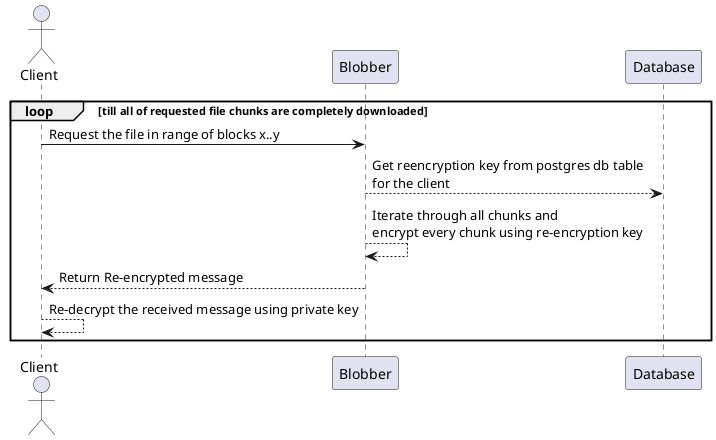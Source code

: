 @startuml

actor Client


loop till all of requested file chunks are completely downloaded
Client -> Blobber : Request the file in range of blocks x..y
Blobber --> Database : Get reencryption key from postgres db table \n\
for the client
Blobber --> Blobber : Iterate through all chunks and \n\
encrypt every chunk using re-encryption key
Blobber --> Client : Return Re-encrypted message
Client --> Client :  Re-decrypt the received message using private key
end

@enduml
